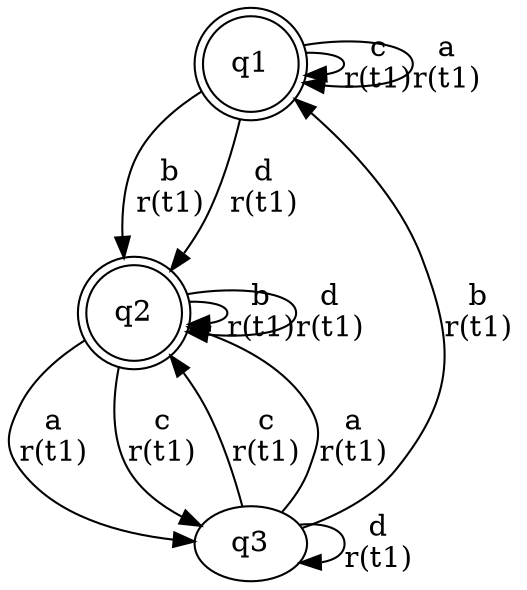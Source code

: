 digraph "tests_1/test31/solution300/solution" {
	q1[label=q1 shape=doublecircle]
	q2[label=q2 shape=doublecircle]
	q3[label=q3]
	q1 -> q1[label="c\nr(t1)\n"]
	q1 -> q2[label="b\nr(t1)\n"]
	q2 -> q2[label="b\nr(t1)\n"]
	q2 -> q3[label="a\nr(t1)\n"]
	q3 -> q3[label="d\nr(t1)\n"]
	q3 -> q2[label="c\nr(t1)\n"]
	q3 -> q1[label="b\nr(t1)\n"]
	q3 -> q2[label="a\nr(t1)\n"]
	q2 -> q2[label="d\nr(t1)\n"]
	q2 -> q3[label="c\nr(t1)\n"]
	q1 -> q2[label="d\nr(t1)\n"]
	q1 -> q1[label="a\nr(t1)\n"]
}
